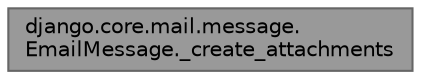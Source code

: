 digraph "django.core.mail.message.EmailMessage._create_attachments"
{
 
  bgcolor="transparent";
  edge [fontname=Helvetica,fontsize=10,labelfontname=Helvetica,labelfontsize=10];
  node [fontname=Helvetica,fontsize=10,shape=box,height=0.2,width=0.4];
  rankdir="LR";
  Node1 [id="Node000001",label="django.core.mail.message.\lEmailMessage._create_attachments",height=0.2,width=0.4,color="gray40", fillcolor="grey60", style="filled", fontcolor="black",tooltip=" "];
}
